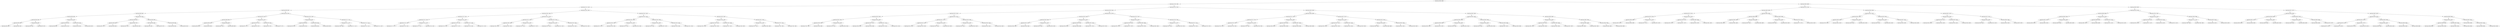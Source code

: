 digraph G{
1085839264 [label="Node{data=[2966, 2966]}"]
1085839264 -> 1678542587
1678542587 [label="Node{data=[1769, 1769]}"]
1678542587 -> 1196636004
1196636004 [label="Node{data=[1116, 1116]}"]
1196636004 -> 276387549
276387549 [label="Node{data=[862, 862]}"]
276387549 -> 351852261
351852261 [label="Node{data=[846, 846]}"]
351852261 -> 348369375
348369375 [label="Node{data=[838, 838]}"]
348369375 -> 1249201204
1249201204 [label="Node{data=[834, 834]}"]
1249201204 -> 283128857
283128857 [label="Node{data=[806, 806]}"]
283128857 -> 1115522846
1115522846 [label="Node{data=[626, 626]}"]
283128857 -> 1262066631
1262066631 [label="Node{data=[833, 833]}"]
1249201204 -> 734886520
734886520 [label="Node{data=[836, 836]}"]
734886520 -> 983352292
983352292 [label="Node{data=[835, 835]}"]
734886520 -> 351794910
351794910 [label="Node{data=[837, 837]}"]
348369375 -> 320319524
320319524 [label="Node{data=[842, 842]}"]
320319524 -> 1397298820
1397298820 [label="Node{data=[840, 840]}"]
1397298820 -> 253132010
253132010 [label="Node{data=[839, 839]}"]
1397298820 -> 620505808
620505808 [label="Node{data=[841, 841]}"]
320319524 -> 180627707
180627707 [label="Node{data=[844, 844]}"]
180627707 -> 287502865
287502865 [label="Node{data=[843, 843]}"]
180627707 -> 770653683
770653683 [label="Node{data=[845, 845]}"]
351852261 -> 1753229364
1753229364 [label="Node{data=[854, 854]}"]
1753229364 -> 1135105583
1135105583 [label="Node{data=[850, 850]}"]
1135105583 -> 1167885873
1167885873 [label="Node{data=[848, 848]}"]
1167885873 -> 289942484
289942484 [label="Node{data=[847, 847]}"]
1167885873 -> 2027974721
2027974721 [label="Node{data=[849, 849]}"]
1135105583 -> 2037930076
2037930076 [label="Node{data=[852, 852]}"]
2037930076 -> 1484059724
1484059724 [label="Node{data=[851, 851]}"]
2037930076 -> 145912349
145912349 [label="Node{data=[853, 853]}"]
1753229364 -> 1932224818
1932224818 [label="Node{data=[858, 858]}"]
1932224818 -> 1210742195
1210742195 [label="Node{data=[856, 856]}"]
1210742195 -> 931348078
931348078 [label="Node{data=[855, 855]}"]
1210742195 -> 742031385
742031385 [label="Node{data=[857, 857]}"]
1932224818 -> 82841173
82841173 [label="Node{data=[860, 860]}"]
82841173 -> 527197333
527197333 [label="Node{data=[859, 859]}"]
82841173 -> 825383256
825383256 [label="Node{data=[861, 861]}"]
276387549 -> 1232088367
1232088367 [label="Node{data=[878, 878]}"]
1232088367 -> 1299579122
1299579122 [label="Node{data=[870, 870]}"]
1299579122 -> 826449157
826449157 [label="Node{data=[866, 866]}"]
826449157 -> 303688428
303688428 [label="Node{data=[864, 864]}"]
303688428 -> 1523098837
1523098837 [label="Node{data=[863, 863]}"]
303688428 -> 667180782
667180782 [label="Node{data=[865, 865]}"]
826449157 -> 46880166
46880166 [label="Node{data=[868, 868]}"]
46880166 -> 1599639961
1599639961 [label="Node{data=[867, 867]}"]
46880166 -> 1076455595
1076455595 [label="Node{data=[869, 869]}"]
1299579122 -> 1168080238
1168080238 [label="Node{data=[874, 874]}"]
1168080238 -> 497116702
497116702 [label="Node{data=[872, 872]}"]
497116702 -> 107935850
107935850 [label="Node{data=[871, 871]}"]
497116702 -> 218739772
218739772 [label="Node{data=[873, 873]}"]
1168080238 -> 860085502
860085502 [label="Node{data=[876, 876]}"]
860085502 -> 625265950
625265950 [label="Node{data=[875, 875]}"]
860085502 -> 1410911348
1410911348 [label="Node{data=[877, 877]}"]
1232088367 -> 342895263
342895263 [label="Node{data=[1034, 1034]}"]
342895263 -> 964272323
964272323 [label="Node{data=[882, 882]}"]
964272323 -> 978757327
978757327 [label="Node{data=[880, 880]}"]
978757327 -> 675260061
675260061 [label="Node{data=[879, 879]}"]
978757327 -> 1032734167
1032734167 [label="Node{data=[881, 881]}"]
964272323 -> 1233487133
1233487133 [label="Node{data=[884, 884]}"]
1233487133 -> 1189753404
1189753404 [label="Node{data=[883, 883]}"]
1233487133 -> 330596146
330596146 [label="Node{data=[885, 885]}"]
342895263 -> 1549475950
1549475950 [label="Node{data=[1112, 1112]}"]
1549475950 -> 965995413
965995413 [label="Node{data=[1107, 1107]}"]
965995413 -> 788481353
788481353 [label="Node{data=[1086, 1086]}"]
965995413 -> 503505483
503505483 [label="Node{data=[1111, 1111]}"]
1549475950 -> 467663285
467663285 [label="Node{data=[1114, 1114]}"]
467663285 -> 1035367960
1035367960 [label="Node{data=[1113, 1113]}"]
467663285 -> 1773648362
1773648362 [label="Node{data=[1115, 1115]}"]
1196636004 -> 1613635117
1613635117 [label="Node{data=[1526, 1526]}"]
1613635117 -> 81281484
81281484 [label="Node{data=[1385, 1385]}"]
81281484 -> 181465593
181465593 [label="Node{data=[1124, 1124]}"]
181465593 -> 1585209760
1585209760 [label="Node{data=[1120, 1120]}"]
1585209760 -> 1312019252
1312019252 [label="Node{data=[1118, 1118]}"]
1312019252 -> 136523039
136523039 [label="Node{data=[1117, 1117]}"]
1312019252 -> 99703515
99703515 [label="Node{data=[1119, 1119]}"]
1585209760 -> 951929508
951929508 [label="Node{data=[1122, 1122]}"]
951929508 -> 1757910260
1757910260 [label="Node{data=[1121, 1121]}"]
951929508 -> 2031949606
2031949606 [label="Node{data=[1123, 1123]}"]
181465593 -> 1991621980
1991621980 [label="Node{data=[1128, 1128]}"]
1991621980 -> 613359940
613359940 [label="Node{data=[1126, 1126]}"]
613359940 -> 1882943765
1882943765 [label="Node{data=[1125, 1125]}"]
613359940 -> 1628367891
1628367891 [label="Node{data=[1127, 1127]}"]
1991621980 -> 973791795
973791795 [label="Node{data=[1130, 1130]}"]
973791795 -> 1741840695
1741840695 [label="Node{data=[1129, 1129]}"]
973791795 -> 1279919873
1279919873 [label="Node{data=[1131, 1131]}"]
81281484 -> 1513231599
1513231599 [label="Node{data=[1518, 1518]}"]
1513231599 -> 927235808
927235808 [label="Node{data=[1514, 1514]}"]
927235808 -> 1131117286
1131117286 [label="Node{data=[1486, 1486]}"]
1131117286 -> 1594171269
1594171269 [label="Node{data=[1443, 1443]}"]
1131117286 -> 358284774
358284774 [label="Node{data=[1502, 1502]}"]
927235808 -> 33370835
33370835 [label="Node{data=[1516, 1516]}"]
33370835 -> 433701952
433701952 [label="Node{data=[1515, 1515]}"]
33370835 -> 1859590601
1859590601 [label="Node{data=[1517, 1517]}"]
1513231599 -> 748710968
748710968 [label="Node{data=[1522, 1522]}"]
748710968 -> 1143191765
1143191765 [label="Node{data=[1520, 1520]}"]
1143191765 -> 328175573
328175573 [label="Node{data=[1519, 1519]}"]
1143191765 -> 1161872700
1161872700 [label="Node{data=[1521, 1521]}"]
748710968 -> 1781444608
1781444608 [label="Node{data=[1524, 1524]}"]
1781444608 -> 865224832
865224832 [label="Node{data=[1523, 1523]}"]
1781444608 -> 1544329216
1544329216 [label="Node{data=[1525, 1525]}"]
1613635117 -> 531029912
531029912 [label="Node{data=[1542, 1542]}"]
531029912 -> 1561308
1561308 [label="Node{data=[1534, 1534]}"]
1561308 -> 559963158
559963158 [label="Node{data=[1530, 1530]}"]
559963158 -> 429132962
429132962 [label="Node{data=[1528, 1528]}"]
429132962 -> 812075543
812075543 [label="Node{data=[1527, 1527]}"]
429132962 -> 249098229
249098229 [label="Node{data=[1529, 1529]}"]
559963158 -> 763073236
763073236 [label="Node{data=[1532, 1532]}"]
763073236 -> 338913989
338913989 [label="Node{data=[1531, 1531]}"]
763073236 -> 512667046
512667046 [label="Node{data=[1533, 1533]}"]
1561308 -> 1465933509
1465933509 [label="Node{data=[1538, 1538]}"]
1465933509 -> 654089167
654089167 [label="Node{data=[1536, 1536]}"]
654089167 -> 689350807
689350807 [label="Node{data=[1535, 1535]}"]
654089167 -> 1109316494
1109316494 [label="Node{data=[1537, 1537]}"]
1465933509 -> 391981950
391981950 [label="Node{data=[1540, 1540]}"]
391981950 -> 1430120633
1430120633 [label="Node{data=[1539, 1539]}"]
391981950 -> 1240703129
1240703129 [label="Node{data=[1541, 1541]}"]
531029912 -> 2101713034
2101713034 [label="Node{data=[1550, 1550]}"]
2101713034 -> 62741127
62741127 [label="Node{data=[1546, 1546]}"]
62741127 -> 964625001
964625001 [label="Node{data=[1544, 1544]}"]
964625001 -> 1843169975
1843169975 [label="Node{data=[1543, 1543]}"]
964625001 -> 1015864910
1015864910 [label="Node{data=[1545, 1545]}"]
62741127 -> 1426903610
1426903610 [label="Node{data=[1548, 1548]}"]
1426903610 -> 337768120
337768120 [label="Node{data=[1547, 1547]}"]
1426903610 -> 497108921
497108921 [label="Node{data=[1549, 1549]}"]
2101713034 -> 1199932653
1199932653 [label="Node{data=[1601, 1601]}"]
1199932653 -> 1957364517
1957364517 [label="Node{data=[1552, 1552]}"]
1957364517 -> 1868855078
1868855078 [label="Node{data=[1551, 1551]}"]
1957364517 -> 2020571644
2020571644 [label="Node{data=[1598, 1598]}"]
1199932653 -> 321272048
321272048 [label="Node{data=[1767, 1767]}"]
321272048 -> 1069069210
1069069210 [label="Node{data=[1766, 1766]}"]
321272048 -> 1940471308
1940471308 [label="Node{data=[1768, 1768]}"]
1678542587 -> 1879705884
1879705884 [label="Node{data=[2753, 2753]}"]
1879705884 -> 1380539989
1380539989 [label="Node{data=[2345, 2345]}"]
1380539989 -> 672596965
672596965 [label="Node{data=[2313, 2313]}"]
672596965 -> 309596597
309596597 [label="Node{data=[2305, 2305]}"]
309596597 -> 840345614
840345614 [label="Node{data=[2091, 2091]}"]
840345614 -> 708178927
708178927 [label="Node{data=[1959, 1959]}"]
708178927 -> 976082279
976082279 [label="Node{data=[1780, 1780]}"]
708178927 -> 149328430
149328430 [label="Node{data=[1990, 1990]}"]
840345614 -> 263658980
263658980 [label="Node{data=[2236, 2236]}"]
263658980 -> 177749366
177749366 [label="Node{data=[2120, 2120]}"]
263658980 -> 1581926319
1581926319 [label="Node{data=[2304, 2304]}"]
309596597 -> 1644284330
1644284330 [label="Node{data=[2309, 2309]}"]
1644284330 -> 1441706035
1441706035 [label="Node{data=[2307, 2307]}"]
1441706035 -> 517358709
517358709 [label="Node{data=[2306, 2306]}"]
1441706035 -> 304942911
304942911 [label="Node{data=[2308, 2308]}"]
1644284330 -> 2123221065
2123221065 [label="Node{data=[2311, 2311]}"]
2123221065 -> 1589805187
1589805187 [label="Node{data=[2310, 2310]}"]
2123221065 -> 1922798274
1922798274 [label="Node{data=[2312, 2312]}"]
672596965 -> 137703257
137703257 [label="Node{data=[2321, 2321]}"]
137703257 -> 418013590
418013590 [label="Node{data=[2317, 2317]}"]
418013590 -> 1382431888
1382431888 [label="Node{data=[2315, 2315]}"]
1382431888 -> 2084944284
2084944284 [label="Node{data=[2314, 2314]}"]
1382431888 -> 1571495594
1571495594 [label="Node{data=[2316, 2316]}"]
418013590 -> 369504856
369504856 [label="Node{data=[2319, 2319]}"]
369504856 -> 1978080948
1978080948 [label="Node{data=[2318, 2318]}"]
369504856 -> 608161997
608161997 [label="Node{data=[2320, 2320]}"]
137703257 -> 568644782
568644782 [label="Node{data=[2339, 2339]}"]
568644782 -> 114800184
114800184 [label="Node{data=[2323, 2323]}"]
114800184 -> 1258818280
1258818280 [label="Node{data=[2322, 2322]}"]
114800184 -> 300614396
300614396 [label="Node{data=[2324, 2324]}"]
568644782 -> 380495307
380495307 [label="Node{data=[2343, 2343]}"]
380495307 -> 770766672
770766672 [label="Node{data=[2342, 2342]}"]
380495307 -> 648341324
648341324 [label="Node{data=[2344, 2344]}"]
1380539989 -> 1863449990
1863449990 [label="Node{data=[2674, 2674]}"]
1863449990 -> 384552466
384552466 [label="Node{data=[2353, 2353]}"]
384552466 -> 1007415784
1007415784 [label="Node{data=[2349, 2349]}"]
1007415784 -> 1033174946
1033174946 [label="Node{data=[2347, 2347]}"]
1033174946 -> 1569314907
1569314907 [label="Node{data=[2346, 2346]}"]
1033174946 -> 358225574
358225574 [label="Node{data=[2348, 2348]}"]
1007415784 -> 1983717716
1983717716 [label="Node{data=[2351, 2351]}"]
1983717716 -> 1817098718
1817098718 [label="Node{data=[2350, 2350]}"]
1983717716 -> 2132209420
2132209420 [label="Node{data=[2352, 2352]}"]
384552466 -> 977025390
977025390 [label="Node{data=[2670, 2670]}"]
977025390 -> 622102780
622102780 [label="Node{data=[2594, 2594]}"]
622102780 -> 1007502793
1007502793 [label="Node{data=[2354, 2354]}"]
622102780 -> 1949021131
1949021131 [label="Node{data=[2669, 2669]}"]
977025390 -> 788992873
788992873 [label="Node{data=[2672, 2672]}"]
788992873 -> 785722653
785722653 [label="Node{data=[2671, 2671]}"]
788992873 -> 2015368707
2015368707 [label="Node{data=[2673, 2673]}"]
1863449990 -> 1362904871
1362904871 [label="Node{data=[2720, 2720]}"]
1362904871 -> 1186437682
1186437682 [label="Node{data=[2678, 2678]}"]
1186437682 -> 1091435068
1091435068 [label="Node{data=[2676, 2676]}"]
1091435068 -> 971340816
971340816 [label="Node{data=[2675, 2675]}"]
1091435068 -> 181604724
181604724 [label="Node{data=[2677, 2677]}"]
1186437682 -> 1892641814
1892641814 [label="Node{data=[2680, 2680]}"]
1892641814 -> 1589490729
1589490729 [label="Node{data=[2679, 2679]}"]
1892641814 -> 1277838866
1277838866 [label="Node{data=[2681, 2681]}"]
1362904871 -> 1583396434
1583396434 [label="Node{data=[2749, 2749]}"]
1583396434 -> 1430576724
1430576724 [label="Node{data=[2747, 2747]}"]
1430576724 -> 1726690345
1726690345 [label="Node{data=[2746, 2746]}"]
1430576724 -> 2020598832
2020598832 [label="Node{data=[2748, 2748]}"]
1583396434 -> 593895241
593895241 [label="Node{data=[2751, 2751]}"]
593895241 -> 1352909583
1352909583 [label="Node{data=[2750, 2750]}"]
593895241 -> 1867968334
1867968334 [label="Node{data=[2752, 2752]}"]
1879705884 -> 1746913520
1746913520 [label="Node{data=[2934, 2934]}"]
1746913520 -> 2064649965
2064649965 [label="Node{data=[2809, 2809]}"]
2064649965 -> 895815995
895815995 [label="Node{data=[2761, 2761]}"]
895815995 -> 1838261318
1838261318 [label="Node{data=[2757, 2757]}"]
1838261318 -> 2069866828
2069866828 [label="Node{data=[2755, 2755]}"]
2069866828 -> 4433836
4433836 [label="Node{data=[2754, 2754]}"]
2069866828 -> 498238038
498238038 [label="Node{data=[2756, 2756]}"]
1838261318 -> 2103551538
2103551538 [label="Node{data=[2759, 2759]}"]
2103551538 -> 2079487259
2079487259 [label="Node{data=[2758, 2758]}"]
2103551538 -> 1720832782
1720832782 [label="Node{data=[2760, 2760]}"]
895815995 -> 1874353592
1874353592 [label="Node{data=[2805, 2805]}"]
1874353592 -> 530069067
530069067 [label="Node{data=[2803, 2803]}"]
530069067 -> 2007679502
2007679502 [label="Node{data=[2802, 2802]}"]
530069067 -> 533423702
533423702 [label="Node{data=[2804, 2804]}"]
1874353592 -> 842247562
842247562 [label="Node{data=[2807, 2807]}"]
842247562 -> 1825046505
1825046505 [label="Node{data=[2806, 2806]}"]
842247562 -> 1297939149
1297939149 [label="Node{data=[2808, 2808]}"]
2064649965 -> 165797094
165797094 [label="Node{data=[2817, 2817]}"]
165797094 -> 647069613
647069613 [label="Node{data=[2813, 2813]}"]
647069613 -> 1979380769
1979380769 [label="Node{data=[2811, 2811]}"]
1979380769 -> 1608180417
1608180417 [label="Node{data=[2810, 2810]}"]
1979380769 -> 1490752304
1490752304 [label="Node{data=[2812, 2812]}"]
647069613 -> 1964667793
1964667793 [label="Node{data=[2815, 2815]}"]
1964667793 -> 1474550511
1474550511 [label="Node{data=[2814, 2814]}"]
1964667793 -> 1596450360
1596450360 [label="Node{data=[2816, 2816]}"]
165797094 -> 1600466047
1600466047 [label="Node{data=[2913, 2913]}"]
1600466047 -> 2034584313
2034584313 [label="Node{data=[2845, 2845]}"]
2034584313 -> 817419164
817419164 [label="Node{data=[2838, 2838]}"]
2034584313 -> 1347351957
1347351957 [label="Node{data=[2888, 2888]}"]
1600466047 -> 649997623
649997623 [label="Node{data=[2932, 2932]}"]
649997623 -> 1979689371
1979689371 [label="Node{data=[2931, 2931]}"]
649997623 -> 61710475
61710475 [label="Node{data=[2933, 2933]}"]
1746913520 -> 610799414
610799414 [label="Node{data=[2950, 2950]}"]
610799414 -> 1944607001
1944607001 [label="Node{data=[2942, 2942]}"]
1944607001 -> 2069071246
2069071246 [label="Node{data=[2938, 2938]}"]
2069071246 -> 353684375
353684375 [label="Node{data=[2936, 2936]}"]
353684375 -> 1910597564
1910597564 [label="Node{data=[2935, 2935]}"]
353684375 -> 1081133064
1081133064 [label="Node{data=[2937, 2937]}"]
2069071246 -> 661146237
661146237 [label="Node{data=[2940, 2940]}"]
661146237 -> 345208180
345208180 [label="Node{data=[2939, 2939]}"]
661146237 -> 1857371357
1857371357 [label="Node{data=[2941, 2941]}"]
1944607001 -> 675514763
675514763 [label="Node{data=[2946, 2946]}"]
675514763 -> 1293747548
1293747548 [label="Node{data=[2944, 2944]}"]
1293747548 -> 1110110558
1110110558 [label="Node{data=[2943, 2943]}"]
1293747548 -> 96366098
96366098 [label="Node{data=[2945, 2945]}"]
675514763 -> 822456575
822456575 [label="Node{data=[2948, 2948]}"]
822456575 -> 337081446
337081446 [label="Node{data=[2947, 2947]}"]
822456575 -> 19056571
19056571 [label="Node{data=[2949, 2949]}"]
610799414 -> 1998255987
1998255987 [label="Node{data=[2958, 2958]}"]
1998255987 -> 1795433255
1795433255 [label="Node{data=[2954, 2954]}"]
1795433255 -> 1151327845
1151327845 [label="Node{data=[2952, 2952]}"]
1151327845 -> 1402459730
1402459730 [label="Node{data=[2951, 2951]}"]
1151327845 -> 1930826300
1930826300 [label="Node{data=[2953, 2953]}"]
1795433255 -> 960567906
960567906 [label="Node{data=[2956, 2956]}"]
960567906 -> 60262361
60262361 [label="Node{data=[2955, 2955]}"]
960567906 -> 1851782335
1851782335 [label="Node{data=[2957, 2957]}"]
1998255987 -> 756780218
756780218 [label="Node{data=[2962, 2962]}"]
756780218 -> 481821041
481821041 [label="Node{data=[2960, 2960]}"]
481821041 -> 590279792
590279792 [label="Node{data=[2959, 2959]}"]
481821041 -> 843388582
843388582 [label="Node{data=[2961, 2961]}"]
756780218 -> 1128935944
1128935944 [label="Node{data=[2964, 2964]}"]
1128935944 -> 530907289
530907289 [label="Node{data=[2963, 2963]}"]
1128935944 -> 1274870377
1274870377 [label="Node{data=[2965, 2965]}"]
1085839264 -> 1360410006
1360410006 [label="Node{data=[5830, 5830]}"]
1360410006 -> 1138657230
1138657230 [label="Node{data=[4734, 4734]}"]
1138657230 -> 1950938852
1950938852 [label="Node{data=[2982, 2982]}"]
1950938852 -> 1481340342
1481340342 [label="Node{data=[2974, 2974]}"]
1481340342 -> 949047724
949047724 [label="Node{data=[2970, 2970]}"]
949047724 -> 256266631
256266631 [label="Node{data=[2968, 2968]}"]
256266631 -> 1007315293
1007315293 [label="Node{data=[2967, 2967]}"]
256266631 -> 1064258991
1064258991 [label="Node{data=[2969, 2969]}"]
949047724 -> 222394335
222394335 [label="Node{data=[2972, 2972]}"]
222394335 -> 808895897
808895897 [label="Node{data=[2971, 2971]}"]
222394335 -> 1595474499
1595474499 [label="Node{data=[2973, 2973]}"]
1481340342 -> 450772538
450772538 [label="Node{data=[2978, 2978]}"]
450772538 -> 480730417
480730417 [label="Node{data=[2976, 2976]}"]
480730417 -> 440092977
440092977 [label="Node{data=[2975, 2975]}"]
480730417 -> 229067567
229067567 [label="Node{data=[2977, 2977]}"]
450772538 -> 1726188367
1726188367 [label="Node{data=[2980, 2980]}"]
1726188367 -> 1082858615
1082858615 [label="Node{data=[2979, 2979]}"]
1726188367 -> 12167062
12167062 [label="Node{data=[2981, 2981]}"]
1950938852 -> 930114205
930114205 [label="Node{data=[2990, 2990]}"]
930114205 -> 1303586511
1303586511 [label="Node{data=[2986, 2986]}"]
1303586511 -> 1438901162
1438901162 [label="Node{data=[2984, 2984]}"]
1438901162 -> 411794323
411794323 [label="Node{data=[2983, 2983]}"]
1438901162 -> 740019869
740019869 [label="Node{data=[2985, 2985]}"]
1303586511 -> 2018119823
2018119823 [label="Node{data=[2988, 2988]}"]
2018119823 -> 853435039
853435039 [label="Node{data=[2987, 2987]}"]
2018119823 -> 1900724404
1900724404 [label="Node{data=[2989, 2989]}"]
930114205 -> 64456486
64456486 [label="Node{data=[3069, 3069]}"]
64456486 -> 733032891
733032891 [label="Node{data=[3004, 3004]}"]
733032891 -> 1782211784
1782211784 [label="Node{data=[2994, 2994]}"]
733032891 -> 1297237595
1297237595 [label="Node{data=[3029, 3029]}"]
64456486 -> 1921193568
1921193568 [label="Node{data=[3792, 3792]}"]
1921193568 -> 1344130402
1344130402 [label="Node{data=[3775, 3775]}"]
1921193568 -> 1773727629
1773727629 [label="Node{data=[3842, 3842]}"]
1138657230 -> 906435711
906435711 [label="Node{data=[5039, 5039]}"]
906435711 -> 1549610185
1549610185 [label="Node{data=[5031, 5031]}"]
1549610185 -> 1645583613
1645583613 [label="Node{data=[4942, 4942]}"]
1645583613 -> 1283441589
1283441589 [label="Node{data=[4940, 4940]}"]
1283441589 -> 1108724385
1108724385 [label="Node{data=[4765, 4765]}"]
1283441589 -> 1998294350
1998294350 [label="Node{data=[4941, 4941]}"]
1645583613 -> 967251236
967251236 [label="Node{data=[5026, 5026]}"]
967251236 -> 192351182
192351182 [label="Node{data=[4943, 4943]}"]
967251236 -> 1734052035
1734052035 [label="Node{data=[5030, 5030]}"]
1549610185 -> 1275136155
1275136155 [label="Node{data=[5035, 5035]}"]
1275136155 -> 1301166602
1301166602 [label="Node{data=[5033, 5033]}"]
1301166602 -> 2115268878
2115268878 [label="Node{data=[5032, 5032]}"]
1301166602 -> 1169355679
1169355679 [label="Node{data=[5034, 5034]}"]
1275136155 -> 28540514
28540514 [label="Node{data=[5037, 5037]}"]
28540514 -> 1028741684
1028741684 [label="Node{data=[5036, 5036]}"]
28540514 -> 1611710609
1611710609 [label="Node{data=[5038, 5038]}"]
906435711 -> 846002439
846002439 [label="Node{data=[5047, 5047]}"]
846002439 -> 674677062
674677062 [label="Node{data=[5043, 5043]}"]
674677062 -> 520203918
520203918 [label="Node{data=[5041, 5041]}"]
520203918 -> 2037641655
2037641655 [label="Node{data=[5040, 5040]}"]
520203918 -> 738368351
738368351 [label="Node{data=[5042, 5042]}"]
674677062 -> 840975208
840975208 [label="Node{data=[5045, 5045]}"]
840975208 -> 541589116
541589116 [label="Node{data=[5044, 5044]}"]
840975208 -> 1180654986
1180654986 [label="Node{data=[5046, 5046]}"]
846002439 -> 2118119037
2118119037 [label="Node{data=[5131, 5131]}"]
2118119037 -> 1320470993
1320470993 [label="Node{data=[5050, 5050]}"]
1320470993 -> 1369401957
1369401957 [label="Node{data=[5048, 5048]}"]
1320470993 -> 1838206673
1838206673 [label="Node{data=[5120, 5120]}"]
2118119037 -> 1826457880
1826457880 [label="Node{data=[5662, 5662]}"]
1826457880 -> 80690963
80690963 [label="Node{data=[5642, 5642]}"]
1826457880 -> 774480301
774480301 [label="Node{data=[5687, 5687]}"]
1360410006 -> 1159992575
1159992575 [label="Node{data=[8355, 8355]}"]
1159992575 -> 1160888330
1160888330 [label="Node{data=[6104, 6104]}"]
1160888330 -> 955992088
955992088 [label="Node{data=[6096, 6096]}"]
955992088 -> 1530700387
1530700387 [label="Node{data=[6092, 6092]}"]
1530700387 -> 1054529047
1054529047 [label="Node{data=[6072, 6072]}"]
1054529047 -> 1973444694
1973444694 [label="Node{data=[5855, 5855]}"]
1054529047 -> 402214258
402214258 [label="Node{data=[6091, 6091]}"]
1530700387 -> 703126100
703126100 [label="Node{data=[6094, 6094]}"]
703126100 -> 1105910544
1105910544 [label="Node{data=[6093, 6093]}"]
703126100 -> 935240107
935240107 [label="Node{data=[6095, 6095]}"]
955992088 -> 1794242803
1794242803 [label="Node{data=[6100, 6100]}"]
1794242803 -> 94680451
94680451 [label="Node{data=[6098, 6098]}"]
94680451 -> 310500476
310500476 [label="Node{data=[6097, 6097]}"]
94680451 -> 1349555326
1349555326 [label="Node{data=[6099, 6099]}"]
1794242803 -> 899926243
899926243 [label="Node{data=[6102, 6102]}"]
899926243 -> 361462649
361462649 [label="Node{data=[6101, 6101]}"]
899926243 -> 167065480
167065480 [label="Node{data=[6103, 6103]}"]
1160888330 -> 1576178092
1576178092 [label="Node{data=[7653, 7653]}"]
1576178092 -> 1992142369
1992142369 [label="Node{data=[6128, 6128]}"]
1992142369 -> 941839164
941839164 [label="Node{data=[6106, 6106]}"]
941839164 -> 407530183
407530183 [label="Node{data=[6105, 6105]}"]
941839164 -> 1375528851
1375528851 [label="Node{data=[6127, 6127]}"]
1992142369 -> 1244370731
1244370731 [label="Node{data=[6130, 6130]}"]
1244370731 -> 1756596193
1756596193 [label="Node{data=[6129, 6129]}"]
1244370731 -> 602199138
602199138 [label="Node{data=[6131, 6131]}"]
1576178092 -> 353533938
353533938 [label="Node{data=[7998, 7998]}"]
353533938 -> 51785908
51785908 [label="Node{data=[7701, 7701]}"]
51785908 -> 2012099512
2012099512 [label="Node{data=[7668, 7668]}"]
51785908 -> 1915535075
1915535075 [label="Node{data=[7968, 7968]}"]
353533938 -> 1959240379
1959240379 [label="Node{data=[8307, 8307]}"]
1959240379 -> 1189527303
1189527303 [label="Node{data=[8150, 8150]}"]
1959240379 -> 1083389840
1083389840 [label="Node{data=[8335, 8335]}"]
1159992575 -> 1474249415
1474249415 [label="Node{data=[8371, 8371]}"]
1474249415 -> 516223229
516223229 [label="Node{data=[8363, 8363]}"]
516223229 -> 1839819429
1839819429 [label="Node{data=[8359, 8359]}"]
1839819429 -> 878706487
878706487 [label="Node{data=[8357, 8357]}"]
878706487 -> 431708673
431708673 [label="Node{data=[8356, 8356]}"]
878706487 -> 549524179
549524179 [label="Node{data=[8358, 8358]}"]
1839819429 -> 102479916
102479916 [label="Node{data=[8361, 8361]}"]
102479916 -> 1307986335
1307986335 [label="Node{data=[8360, 8360]}"]
102479916 -> 249457010
249457010 [label="Node{data=[8362, 8362]}"]
516223229 -> 639739376
639739376 [label="Node{data=[8367, 8367]}"]
639739376 -> 2107679680
2107679680 [label="Node{data=[8365, 8365]}"]
2107679680 -> 40216410
40216410 [label="Node{data=[8364, 8364]}"]
2107679680 -> 2139999133
2139999133 [label="Node{data=[8366, 8366]}"]
639739376 -> 1420357561
1420357561 [label="Node{data=[8369, 8369]}"]
1420357561 -> 745470031
745470031 [label="Node{data=[8368, 8368]}"]
1420357561 -> 52352495
52352495 [label="Node{data=[8370, 8370]}"]
1474249415 -> 316548914
316548914 [label="Node{data=[8387, 8387]}"]
316548914 -> 18405367
18405367 [label="Node{data=[8379, 8379]}"]
18405367 -> 1525676827
1525676827 [label="Node{data=[8375, 8375]}"]
1525676827 -> 799796228
799796228 [label="Node{data=[8373, 8373]}"]
799796228 -> 1286580596
1286580596 [label="Node{data=[8372, 8372]}"]
799796228 -> 198142073
198142073 [label="Node{data=[8374, 8374]}"]
1525676827 -> 786263352
786263352 [label="Node{data=[8377, 8377]}"]
786263352 -> 1592164139
1592164139 [label="Node{data=[8376, 8376]}"]
786263352 -> 1865652618
1865652618 [label="Node{data=[8378, 8378]}"]
18405367 -> 525318325
525318325 [label="Node{data=[8383, 8383]}"]
525318325 -> 1522447049
1522447049 [label="Node{data=[8381, 8381]}"]
1522447049 -> 936153490
936153490 [label="Node{data=[8380, 8380]}"]
1522447049 -> 1153478952
1153478952 [label="Node{data=[8382, 8382]}"]
525318325 -> 648553237
648553237 [label="Node{data=[8385, 8385]}"]
648553237 -> 162522611
162522611 [label="Node{data=[8384, 8384]}"]
648553237 -> 1513928021
1513928021 [label="Node{data=[8386, 8386]}"]
316548914 -> 456394443
456394443 [label="Node{data=[8395, 8395]}"]
456394443 -> 2086878771
2086878771 [label="Node{data=[8391, 8391]}"]
2086878771 -> 169204785
169204785 [label="Node{data=[8389, 8389]}"]
169204785 -> 893146683
893146683 [label="Node{data=[8388, 8388]}"]
169204785 -> 243604489
243604489 [label="Node{data=[8390, 8390]}"]
2086878771 -> 1811032396
1811032396 [label="Node{data=[8393, 8393]}"]
1811032396 -> 1336054871
1336054871 [label="Node{data=[8392, 8392]}"]
1811032396 -> 410557974
410557974 [label="Node{data=[8394, 8394]}"]
456394443 -> 1044098116
1044098116 [label="Node{data=[8397, 8397]}"]
1044098116 -> 1157192326
1157192326 [label="Node{data=[8396, 8396]}"]
1044098116 -> 530742882
530742882 [label="Node{data=[9342, 9342]}"]
530742882 -> 1140251566
1140251566 [label="Node{data=[8398, 8398]}"]
530742882 -> 541857304
541857304 [label="Node{data=[9344, 9344]}"]
}